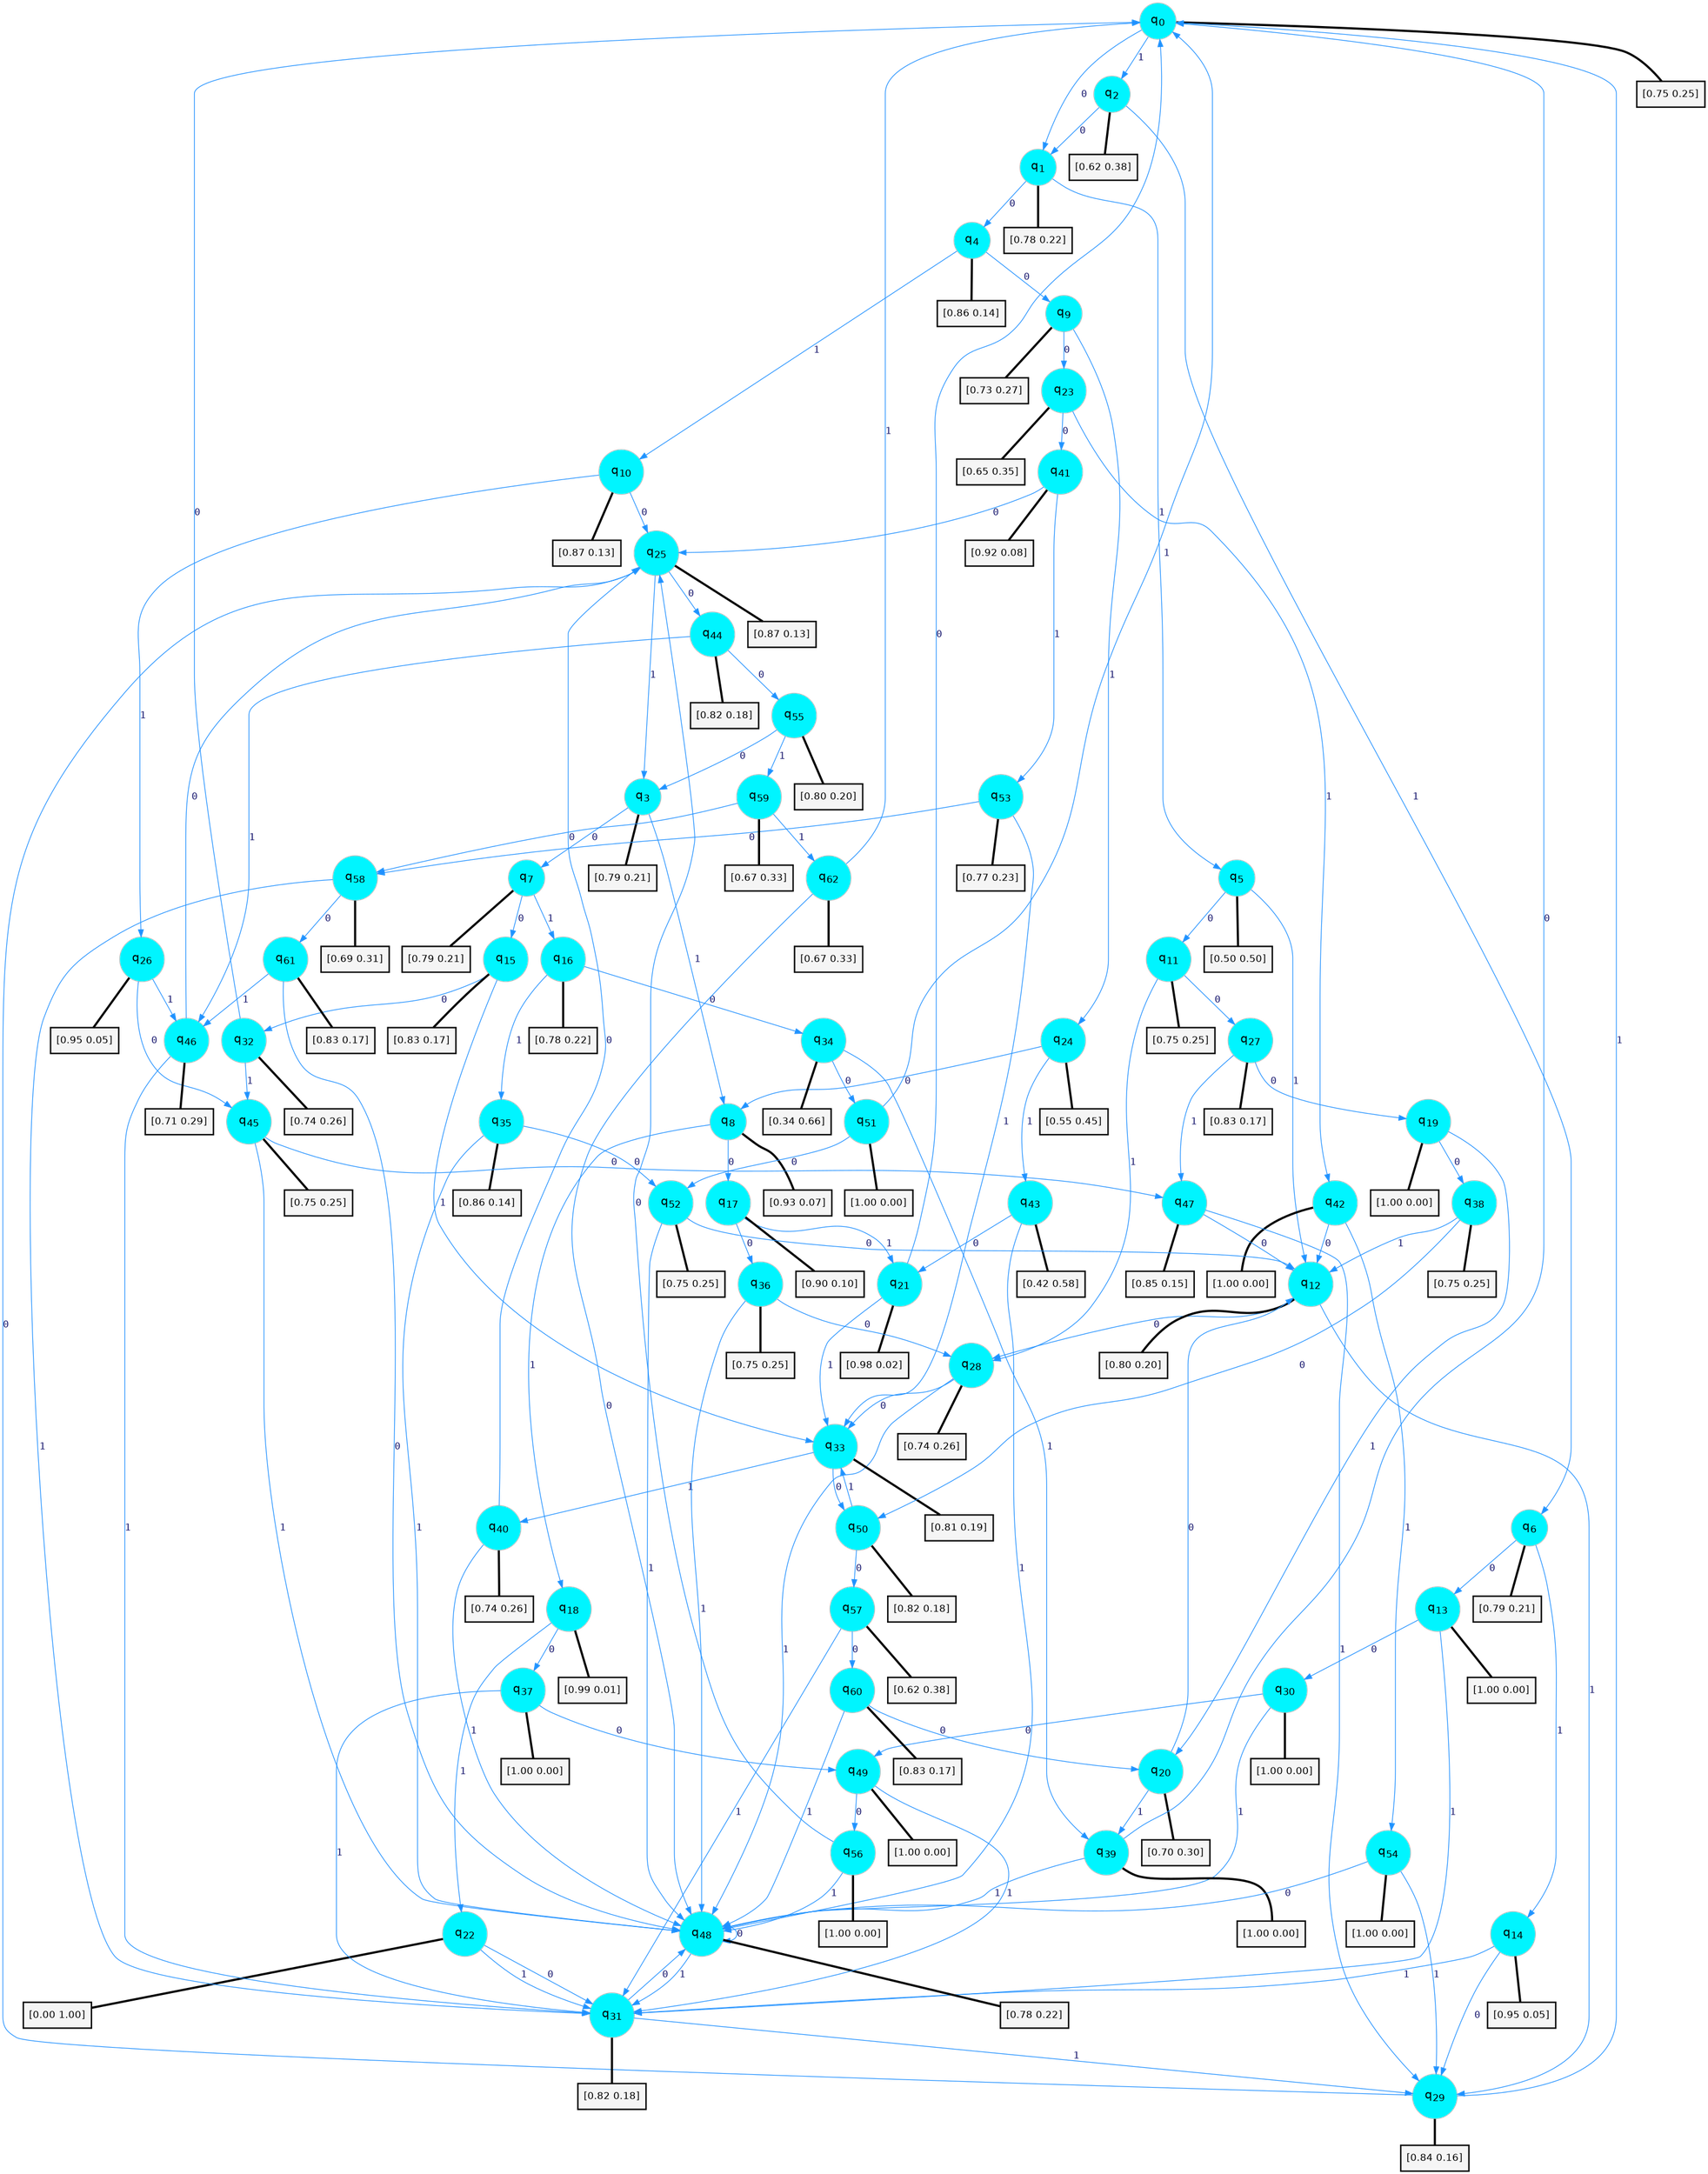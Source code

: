 digraph G {
graph [
bgcolor=transparent, dpi=300, rankdir=TD, size="40,25"];
node [
color=gray, fillcolor=turquoise1, fontcolor=black, fontname=Helvetica, fontsize=16, fontweight=bold, shape=circle, style=filled];
edge [
arrowsize=1, color=dodgerblue1, fontcolor=midnightblue, fontname=courier, fontweight=bold, penwidth=1, style=solid, weight=20];
0[label=<q<SUB>0</SUB>>];
1[label=<q<SUB>1</SUB>>];
2[label=<q<SUB>2</SUB>>];
3[label=<q<SUB>3</SUB>>];
4[label=<q<SUB>4</SUB>>];
5[label=<q<SUB>5</SUB>>];
6[label=<q<SUB>6</SUB>>];
7[label=<q<SUB>7</SUB>>];
8[label=<q<SUB>8</SUB>>];
9[label=<q<SUB>9</SUB>>];
10[label=<q<SUB>10</SUB>>];
11[label=<q<SUB>11</SUB>>];
12[label=<q<SUB>12</SUB>>];
13[label=<q<SUB>13</SUB>>];
14[label=<q<SUB>14</SUB>>];
15[label=<q<SUB>15</SUB>>];
16[label=<q<SUB>16</SUB>>];
17[label=<q<SUB>17</SUB>>];
18[label=<q<SUB>18</SUB>>];
19[label=<q<SUB>19</SUB>>];
20[label=<q<SUB>20</SUB>>];
21[label=<q<SUB>21</SUB>>];
22[label=<q<SUB>22</SUB>>];
23[label=<q<SUB>23</SUB>>];
24[label=<q<SUB>24</SUB>>];
25[label=<q<SUB>25</SUB>>];
26[label=<q<SUB>26</SUB>>];
27[label=<q<SUB>27</SUB>>];
28[label=<q<SUB>28</SUB>>];
29[label=<q<SUB>29</SUB>>];
30[label=<q<SUB>30</SUB>>];
31[label=<q<SUB>31</SUB>>];
32[label=<q<SUB>32</SUB>>];
33[label=<q<SUB>33</SUB>>];
34[label=<q<SUB>34</SUB>>];
35[label=<q<SUB>35</SUB>>];
36[label=<q<SUB>36</SUB>>];
37[label=<q<SUB>37</SUB>>];
38[label=<q<SUB>38</SUB>>];
39[label=<q<SUB>39</SUB>>];
40[label=<q<SUB>40</SUB>>];
41[label=<q<SUB>41</SUB>>];
42[label=<q<SUB>42</SUB>>];
43[label=<q<SUB>43</SUB>>];
44[label=<q<SUB>44</SUB>>];
45[label=<q<SUB>45</SUB>>];
46[label=<q<SUB>46</SUB>>];
47[label=<q<SUB>47</SUB>>];
48[label=<q<SUB>48</SUB>>];
49[label=<q<SUB>49</SUB>>];
50[label=<q<SUB>50</SUB>>];
51[label=<q<SUB>51</SUB>>];
52[label=<q<SUB>52</SUB>>];
53[label=<q<SUB>53</SUB>>];
54[label=<q<SUB>54</SUB>>];
55[label=<q<SUB>55</SUB>>];
56[label=<q<SUB>56</SUB>>];
57[label=<q<SUB>57</SUB>>];
58[label=<q<SUB>58</SUB>>];
59[label=<q<SUB>59</SUB>>];
60[label=<q<SUB>60</SUB>>];
61[label=<q<SUB>61</SUB>>];
62[label=<q<SUB>62</SUB>>];
63[label="[0.75 0.25]", shape=box,fontcolor=black, fontname=Helvetica, fontsize=14, penwidth=2, fillcolor=whitesmoke,color=black];
64[label="[0.78 0.22]", shape=box,fontcolor=black, fontname=Helvetica, fontsize=14, penwidth=2, fillcolor=whitesmoke,color=black];
65[label="[0.62 0.38]", shape=box,fontcolor=black, fontname=Helvetica, fontsize=14, penwidth=2, fillcolor=whitesmoke,color=black];
66[label="[0.79 0.21]", shape=box,fontcolor=black, fontname=Helvetica, fontsize=14, penwidth=2, fillcolor=whitesmoke,color=black];
67[label="[0.86 0.14]", shape=box,fontcolor=black, fontname=Helvetica, fontsize=14, penwidth=2, fillcolor=whitesmoke,color=black];
68[label="[0.50 0.50]", shape=box,fontcolor=black, fontname=Helvetica, fontsize=14, penwidth=2, fillcolor=whitesmoke,color=black];
69[label="[0.79 0.21]", shape=box,fontcolor=black, fontname=Helvetica, fontsize=14, penwidth=2, fillcolor=whitesmoke,color=black];
70[label="[0.79 0.21]", shape=box,fontcolor=black, fontname=Helvetica, fontsize=14, penwidth=2, fillcolor=whitesmoke,color=black];
71[label="[0.93 0.07]", shape=box,fontcolor=black, fontname=Helvetica, fontsize=14, penwidth=2, fillcolor=whitesmoke,color=black];
72[label="[0.73 0.27]", shape=box,fontcolor=black, fontname=Helvetica, fontsize=14, penwidth=2, fillcolor=whitesmoke,color=black];
73[label="[0.87 0.13]", shape=box,fontcolor=black, fontname=Helvetica, fontsize=14, penwidth=2, fillcolor=whitesmoke,color=black];
74[label="[0.75 0.25]", shape=box,fontcolor=black, fontname=Helvetica, fontsize=14, penwidth=2, fillcolor=whitesmoke,color=black];
75[label="[0.80 0.20]", shape=box,fontcolor=black, fontname=Helvetica, fontsize=14, penwidth=2, fillcolor=whitesmoke,color=black];
76[label="[1.00 0.00]", shape=box,fontcolor=black, fontname=Helvetica, fontsize=14, penwidth=2, fillcolor=whitesmoke,color=black];
77[label="[0.95 0.05]", shape=box,fontcolor=black, fontname=Helvetica, fontsize=14, penwidth=2, fillcolor=whitesmoke,color=black];
78[label="[0.83 0.17]", shape=box,fontcolor=black, fontname=Helvetica, fontsize=14, penwidth=2, fillcolor=whitesmoke,color=black];
79[label="[0.78 0.22]", shape=box,fontcolor=black, fontname=Helvetica, fontsize=14, penwidth=2, fillcolor=whitesmoke,color=black];
80[label="[0.90 0.10]", shape=box,fontcolor=black, fontname=Helvetica, fontsize=14, penwidth=2, fillcolor=whitesmoke,color=black];
81[label="[0.99 0.01]", shape=box,fontcolor=black, fontname=Helvetica, fontsize=14, penwidth=2, fillcolor=whitesmoke,color=black];
82[label="[1.00 0.00]", shape=box,fontcolor=black, fontname=Helvetica, fontsize=14, penwidth=2, fillcolor=whitesmoke,color=black];
83[label="[0.70 0.30]", shape=box,fontcolor=black, fontname=Helvetica, fontsize=14, penwidth=2, fillcolor=whitesmoke,color=black];
84[label="[0.98 0.02]", shape=box,fontcolor=black, fontname=Helvetica, fontsize=14, penwidth=2, fillcolor=whitesmoke,color=black];
85[label="[0.00 1.00]", shape=box,fontcolor=black, fontname=Helvetica, fontsize=14, penwidth=2, fillcolor=whitesmoke,color=black];
86[label="[0.65 0.35]", shape=box,fontcolor=black, fontname=Helvetica, fontsize=14, penwidth=2, fillcolor=whitesmoke,color=black];
87[label="[0.55 0.45]", shape=box,fontcolor=black, fontname=Helvetica, fontsize=14, penwidth=2, fillcolor=whitesmoke,color=black];
88[label="[0.87 0.13]", shape=box,fontcolor=black, fontname=Helvetica, fontsize=14, penwidth=2, fillcolor=whitesmoke,color=black];
89[label="[0.95 0.05]", shape=box,fontcolor=black, fontname=Helvetica, fontsize=14, penwidth=2, fillcolor=whitesmoke,color=black];
90[label="[0.83 0.17]", shape=box,fontcolor=black, fontname=Helvetica, fontsize=14, penwidth=2, fillcolor=whitesmoke,color=black];
91[label="[0.74 0.26]", shape=box,fontcolor=black, fontname=Helvetica, fontsize=14, penwidth=2, fillcolor=whitesmoke,color=black];
92[label="[0.84 0.16]", shape=box,fontcolor=black, fontname=Helvetica, fontsize=14, penwidth=2, fillcolor=whitesmoke,color=black];
93[label="[1.00 0.00]", shape=box,fontcolor=black, fontname=Helvetica, fontsize=14, penwidth=2, fillcolor=whitesmoke,color=black];
94[label="[0.82 0.18]", shape=box,fontcolor=black, fontname=Helvetica, fontsize=14, penwidth=2, fillcolor=whitesmoke,color=black];
95[label="[0.74 0.26]", shape=box,fontcolor=black, fontname=Helvetica, fontsize=14, penwidth=2, fillcolor=whitesmoke,color=black];
96[label="[0.81 0.19]", shape=box,fontcolor=black, fontname=Helvetica, fontsize=14, penwidth=2, fillcolor=whitesmoke,color=black];
97[label="[0.34 0.66]", shape=box,fontcolor=black, fontname=Helvetica, fontsize=14, penwidth=2, fillcolor=whitesmoke,color=black];
98[label="[0.86 0.14]", shape=box,fontcolor=black, fontname=Helvetica, fontsize=14, penwidth=2, fillcolor=whitesmoke,color=black];
99[label="[0.75 0.25]", shape=box,fontcolor=black, fontname=Helvetica, fontsize=14, penwidth=2, fillcolor=whitesmoke,color=black];
100[label="[1.00 0.00]", shape=box,fontcolor=black, fontname=Helvetica, fontsize=14, penwidth=2, fillcolor=whitesmoke,color=black];
101[label="[0.75 0.25]", shape=box,fontcolor=black, fontname=Helvetica, fontsize=14, penwidth=2, fillcolor=whitesmoke,color=black];
102[label="[1.00 0.00]", shape=box,fontcolor=black, fontname=Helvetica, fontsize=14, penwidth=2, fillcolor=whitesmoke,color=black];
103[label="[0.74 0.26]", shape=box,fontcolor=black, fontname=Helvetica, fontsize=14, penwidth=2, fillcolor=whitesmoke,color=black];
104[label="[0.92 0.08]", shape=box,fontcolor=black, fontname=Helvetica, fontsize=14, penwidth=2, fillcolor=whitesmoke,color=black];
105[label="[1.00 0.00]", shape=box,fontcolor=black, fontname=Helvetica, fontsize=14, penwidth=2, fillcolor=whitesmoke,color=black];
106[label="[0.42 0.58]", shape=box,fontcolor=black, fontname=Helvetica, fontsize=14, penwidth=2, fillcolor=whitesmoke,color=black];
107[label="[0.82 0.18]", shape=box,fontcolor=black, fontname=Helvetica, fontsize=14, penwidth=2, fillcolor=whitesmoke,color=black];
108[label="[0.75 0.25]", shape=box,fontcolor=black, fontname=Helvetica, fontsize=14, penwidth=2, fillcolor=whitesmoke,color=black];
109[label="[0.71 0.29]", shape=box,fontcolor=black, fontname=Helvetica, fontsize=14, penwidth=2, fillcolor=whitesmoke,color=black];
110[label="[0.85 0.15]", shape=box,fontcolor=black, fontname=Helvetica, fontsize=14, penwidth=2, fillcolor=whitesmoke,color=black];
111[label="[0.78 0.22]", shape=box,fontcolor=black, fontname=Helvetica, fontsize=14, penwidth=2, fillcolor=whitesmoke,color=black];
112[label="[1.00 0.00]", shape=box,fontcolor=black, fontname=Helvetica, fontsize=14, penwidth=2, fillcolor=whitesmoke,color=black];
113[label="[0.82 0.18]", shape=box,fontcolor=black, fontname=Helvetica, fontsize=14, penwidth=2, fillcolor=whitesmoke,color=black];
114[label="[1.00 0.00]", shape=box,fontcolor=black, fontname=Helvetica, fontsize=14, penwidth=2, fillcolor=whitesmoke,color=black];
115[label="[0.75 0.25]", shape=box,fontcolor=black, fontname=Helvetica, fontsize=14, penwidth=2, fillcolor=whitesmoke,color=black];
116[label="[0.77 0.23]", shape=box,fontcolor=black, fontname=Helvetica, fontsize=14, penwidth=2, fillcolor=whitesmoke,color=black];
117[label="[1.00 0.00]", shape=box,fontcolor=black, fontname=Helvetica, fontsize=14, penwidth=2, fillcolor=whitesmoke,color=black];
118[label="[0.80 0.20]", shape=box,fontcolor=black, fontname=Helvetica, fontsize=14, penwidth=2, fillcolor=whitesmoke,color=black];
119[label="[1.00 0.00]", shape=box,fontcolor=black, fontname=Helvetica, fontsize=14, penwidth=2, fillcolor=whitesmoke,color=black];
120[label="[0.62 0.38]", shape=box,fontcolor=black, fontname=Helvetica, fontsize=14, penwidth=2, fillcolor=whitesmoke,color=black];
121[label="[0.69 0.31]", shape=box,fontcolor=black, fontname=Helvetica, fontsize=14, penwidth=2, fillcolor=whitesmoke,color=black];
122[label="[0.67 0.33]", shape=box,fontcolor=black, fontname=Helvetica, fontsize=14, penwidth=2, fillcolor=whitesmoke,color=black];
123[label="[0.83 0.17]", shape=box,fontcolor=black, fontname=Helvetica, fontsize=14, penwidth=2, fillcolor=whitesmoke,color=black];
124[label="[0.83 0.17]", shape=box,fontcolor=black, fontname=Helvetica, fontsize=14, penwidth=2, fillcolor=whitesmoke,color=black];
125[label="[0.67 0.33]", shape=box,fontcolor=black, fontname=Helvetica, fontsize=14, penwidth=2, fillcolor=whitesmoke,color=black];
0->1 [label=0];
0->2 [label=1];
0->63 [arrowhead=none, penwidth=3,color=black];
1->4 [label=0];
1->5 [label=1];
1->64 [arrowhead=none, penwidth=3,color=black];
2->1 [label=0];
2->6 [label=1];
2->65 [arrowhead=none, penwidth=3,color=black];
3->7 [label=0];
3->8 [label=1];
3->66 [arrowhead=none, penwidth=3,color=black];
4->9 [label=0];
4->10 [label=1];
4->67 [arrowhead=none, penwidth=3,color=black];
5->11 [label=0];
5->12 [label=1];
5->68 [arrowhead=none, penwidth=3,color=black];
6->13 [label=0];
6->14 [label=1];
6->69 [arrowhead=none, penwidth=3,color=black];
7->15 [label=0];
7->16 [label=1];
7->70 [arrowhead=none, penwidth=3,color=black];
8->17 [label=0];
8->18 [label=1];
8->71 [arrowhead=none, penwidth=3,color=black];
9->23 [label=0];
9->24 [label=1];
9->72 [arrowhead=none, penwidth=3,color=black];
10->25 [label=0];
10->26 [label=1];
10->73 [arrowhead=none, penwidth=3,color=black];
11->27 [label=0];
11->28 [label=1];
11->74 [arrowhead=none, penwidth=3,color=black];
12->28 [label=0];
12->29 [label=1];
12->75 [arrowhead=none, penwidth=3,color=black];
13->30 [label=0];
13->31 [label=1];
13->76 [arrowhead=none, penwidth=3,color=black];
14->29 [label=0];
14->31 [label=1];
14->77 [arrowhead=none, penwidth=3,color=black];
15->32 [label=0];
15->33 [label=1];
15->78 [arrowhead=none, penwidth=3,color=black];
16->34 [label=0];
16->35 [label=1];
16->79 [arrowhead=none, penwidth=3,color=black];
17->36 [label=0];
17->21 [label=1];
17->80 [arrowhead=none, penwidth=3,color=black];
18->37 [label=0];
18->22 [label=1];
18->81 [arrowhead=none, penwidth=3,color=black];
19->38 [label=0];
19->20 [label=1];
19->82 [arrowhead=none, penwidth=3,color=black];
20->12 [label=0];
20->39 [label=1];
20->83 [arrowhead=none, penwidth=3,color=black];
21->0 [label=0];
21->33 [label=1];
21->84 [arrowhead=none, penwidth=3,color=black];
22->31 [label=0];
22->31 [label=1];
22->85 [arrowhead=none, penwidth=3,color=black];
23->41 [label=0];
23->42 [label=1];
23->86 [arrowhead=none, penwidth=3,color=black];
24->8 [label=0];
24->43 [label=1];
24->87 [arrowhead=none, penwidth=3,color=black];
25->44 [label=0];
25->3 [label=1];
25->88 [arrowhead=none, penwidth=3,color=black];
26->45 [label=0];
26->46 [label=1];
26->89 [arrowhead=none, penwidth=3,color=black];
27->19 [label=0];
27->47 [label=1];
27->90 [arrowhead=none, penwidth=3,color=black];
28->33 [label=0];
28->48 [label=1];
28->91 [arrowhead=none, penwidth=3,color=black];
29->25 [label=0];
29->0 [label=1];
29->92 [arrowhead=none, penwidth=3,color=black];
30->49 [label=0];
30->48 [label=1];
30->93 [arrowhead=none, penwidth=3,color=black];
31->48 [label=0];
31->29 [label=1];
31->94 [arrowhead=none, penwidth=3,color=black];
32->0 [label=0];
32->45 [label=1];
32->95 [arrowhead=none, penwidth=3,color=black];
33->50 [label=0];
33->40 [label=1];
33->96 [arrowhead=none, penwidth=3,color=black];
34->51 [label=0];
34->39 [label=1];
34->97 [arrowhead=none, penwidth=3,color=black];
35->52 [label=0];
35->48 [label=1];
35->98 [arrowhead=none, penwidth=3,color=black];
36->28 [label=0];
36->48 [label=1];
36->99 [arrowhead=none, penwidth=3,color=black];
37->49 [label=0];
37->31 [label=1];
37->100 [arrowhead=none, penwidth=3,color=black];
38->50 [label=0];
38->12 [label=1];
38->101 [arrowhead=none, penwidth=3,color=black];
39->0 [label=0];
39->48 [label=1];
39->102 [arrowhead=none, penwidth=3,color=black];
40->25 [label=0];
40->48 [label=1];
40->103 [arrowhead=none, penwidth=3,color=black];
41->25 [label=0];
41->53 [label=1];
41->104 [arrowhead=none, penwidth=3,color=black];
42->12 [label=0];
42->54 [label=1];
42->105 [arrowhead=none, penwidth=3,color=black];
43->21 [label=0];
43->48 [label=1];
43->106 [arrowhead=none, penwidth=3,color=black];
44->55 [label=0];
44->46 [label=1];
44->107 [arrowhead=none, penwidth=3,color=black];
45->47 [label=0];
45->48 [label=1];
45->108 [arrowhead=none, penwidth=3,color=black];
46->25 [label=0];
46->31 [label=1];
46->109 [arrowhead=none, penwidth=3,color=black];
47->12 [label=0];
47->29 [label=1];
47->110 [arrowhead=none, penwidth=3,color=black];
48->48 [label=0];
48->31 [label=1];
48->111 [arrowhead=none, penwidth=3,color=black];
49->56 [label=0];
49->31 [label=1];
49->112 [arrowhead=none, penwidth=3,color=black];
50->57 [label=0];
50->33 [label=1];
50->113 [arrowhead=none, penwidth=3,color=black];
51->52 [label=0];
51->0 [label=1];
51->114 [arrowhead=none, penwidth=3,color=black];
52->12 [label=0];
52->48 [label=1];
52->115 [arrowhead=none, penwidth=3,color=black];
53->58 [label=0];
53->33 [label=1];
53->116 [arrowhead=none, penwidth=3,color=black];
54->48 [label=0];
54->29 [label=1];
54->117 [arrowhead=none, penwidth=3,color=black];
55->3 [label=0];
55->59 [label=1];
55->118 [arrowhead=none, penwidth=3,color=black];
56->25 [label=0];
56->48 [label=1];
56->119 [arrowhead=none, penwidth=3,color=black];
57->60 [label=0];
57->31 [label=1];
57->120 [arrowhead=none, penwidth=3,color=black];
58->61 [label=0];
58->31 [label=1];
58->121 [arrowhead=none, penwidth=3,color=black];
59->58 [label=0];
59->62 [label=1];
59->122 [arrowhead=none, penwidth=3,color=black];
60->20 [label=0];
60->48 [label=1];
60->123 [arrowhead=none, penwidth=3,color=black];
61->48 [label=0];
61->46 [label=1];
61->124 [arrowhead=none, penwidth=3,color=black];
62->48 [label=0];
62->0 [label=1];
62->125 [arrowhead=none, penwidth=3,color=black];
}

